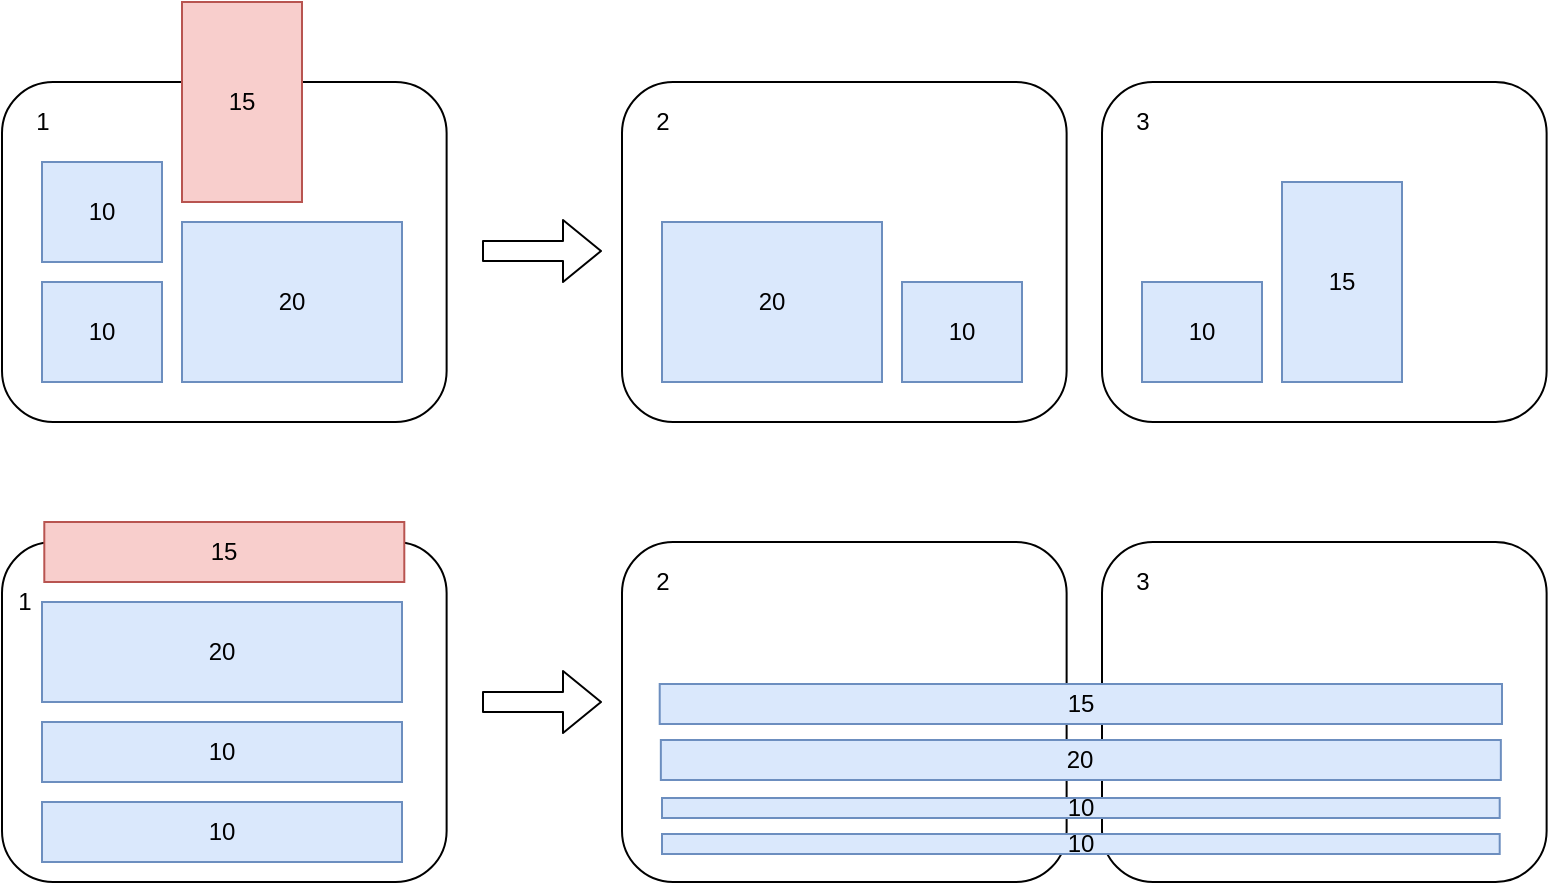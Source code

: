 <mxfile version="14.4.9" type="github">
  <diagram id="VcwXtsxAqvqli3GGBTht" name="Page-1">
    <mxGraphModel dx="1422" dy="804" grid="1" gridSize="10" guides="1" tooltips="1" connect="1" arrows="1" fold="1" page="1" pageScale="1" pageWidth="850" pageHeight="1100" math="0" shadow="0">
      <root>
        <mxCell id="0" />
        <mxCell id="1" parent="0" />
        <mxCell id="AtN4Yc3aaycDDXfkC4gF-1" value="" style="rounded=1;whiteSpace=wrap;html=1;" vertex="1" parent="1">
          <mxGeometry x="50" y="100" width="222.31" height="170" as="geometry" />
        </mxCell>
        <mxCell id="AtN4Yc3aaycDDXfkC4gF-2" value="10" style="rounded=0;whiteSpace=wrap;html=1;direction=south;fillColor=#dae8fc;strokeColor=#6c8ebf;" vertex="1" parent="1">
          <mxGeometry x="70" y="200" width="60" height="50" as="geometry" />
        </mxCell>
        <mxCell id="AtN4Yc3aaycDDXfkC4gF-3" value="10" style="rounded=0;whiteSpace=wrap;html=1;fillColor=#dae8fc;strokeColor=#6c8ebf;" vertex="1" parent="1">
          <mxGeometry x="70" y="140" width="60" height="50" as="geometry" />
        </mxCell>
        <mxCell id="AtN4Yc3aaycDDXfkC4gF-4" value="20" style="rounded=0;whiteSpace=wrap;html=1;direction=south;fillColor=#dae8fc;strokeColor=#6c8ebf;" vertex="1" parent="1">
          <mxGeometry x="140" y="170" width="110" height="80" as="geometry" />
        </mxCell>
        <mxCell id="AtN4Yc3aaycDDXfkC4gF-5" value="15" style="rounded=0;whiteSpace=wrap;html=1;fillColor=#f8cecc;strokeColor=#b85450;" vertex="1" parent="1">
          <mxGeometry x="140" y="60" width="60" height="100" as="geometry" />
        </mxCell>
        <mxCell id="AtN4Yc3aaycDDXfkC4gF-6" value="" style="rounded=1;whiteSpace=wrap;html=1;" vertex="1" parent="1">
          <mxGeometry x="360" y="100" width="222.31" height="170" as="geometry" />
        </mxCell>
        <mxCell id="AtN4Yc3aaycDDXfkC4gF-7" value="10" style="rounded=0;whiteSpace=wrap;html=1;direction=south;fillColor=#dae8fc;strokeColor=#6c8ebf;" vertex="1" parent="1">
          <mxGeometry x="740" y="110" width="60" height="50" as="geometry" />
        </mxCell>
        <mxCell id="AtN4Yc3aaycDDXfkC4gF-8" value="10" style="rounded=0;whiteSpace=wrap;html=1;fillColor=#dae8fc;strokeColor=#6c8ebf;" vertex="1" parent="1">
          <mxGeometry x="500" y="200" width="60" height="50" as="geometry" />
        </mxCell>
        <mxCell id="AtN4Yc3aaycDDXfkC4gF-11" value="" style="rounded=1;whiteSpace=wrap;html=1;" vertex="1" parent="1">
          <mxGeometry x="600" y="100" width="222.31" height="170" as="geometry" />
        </mxCell>
        <mxCell id="AtN4Yc3aaycDDXfkC4gF-14" value="20" style="rounded=0;whiteSpace=wrap;html=1;direction=south;fillColor=#dae8fc;strokeColor=#6c8ebf;" vertex="1" parent="1">
          <mxGeometry x="380" y="170" width="110" height="80" as="geometry" />
        </mxCell>
        <mxCell id="AtN4Yc3aaycDDXfkC4gF-15" value="15" style="rounded=0;whiteSpace=wrap;html=1;fillColor=#dae8fc;strokeColor=#6c8ebf;" vertex="1" parent="1">
          <mxGeometry x="690" y="150" width="60" height="100" as="geometry" />
        </mxCell>
        <mxCell id="AtN4Yc3aaycDDXfkC4gF-16" value="" style="shape=flexArrow;endArrow=classic;html=1;" edge="1" parent="1">
          <mxGeometry width="50" height="50" relative="1" as="geometry">
            <mxPoint x="290" y="184.5" as="sourcePoint" />
            <mxPoint x="350" y="184.5" as="targetPoint" />
          </mxGeometry>
        </mxCell>
        <mxCell id="AtN4Yc3aaycDDXfkC4gF-23" value="10" style="rounded=0;whiteSpace=wrap;html=1;fillColor=#dae8fc;strokeColor=#6c8ebf;" vertex="1" parent="1">
          <mxGeometry x="620" y="200" width="60" height="50" as="geometry" />
        </mxCell>
        <mxCell id="AtN4Yc3aaycDDXfkC4gF-41" value="1" style="text;html=1;align=center;verticalAlign=middle;resizable=0;points=[];autosize=1;" vertex="1" parent="1">
          <mxGeometry x="60" y="110" width="20" height="20" as="geometry" />
        </mxCell>
        <mxCell id="AtN4Yc3aaycDDXfkC4gF-42" value="2" style="text;html=1;align=center;verticalAlign=middle;resizable=0;points=[];autosize=1;" vertex="1" parent="1">
          <mxGeometry x="370" y="110" width="20" height="20" as="geometry" />
        </mxCell>
        <mxCell id="AtN4Yc3aaycDDXfkC4gF-43" value="3" style="text;html=1;align=center;verticalAlign=middle;resizable=0;points=[];autosize=1;" vertex="1" parent="1">
          <mxGeometry x="610" y="110" width="20" height="20" as="geometry" />
        </mxCell>
        <mxCell id="AtN4Yc3aaycDDXfkC4gF-44" value="" style="rounded=1;whiteSpace=wrap;html=1;" vertex="1" parent="1">
          <mxGeometry x="50" y="330" width="222.31" height="170" as="geometry" />
        </mxCell>
        <mxCell id="AtN4Yc3aaycDDXfkC4gF-45" value="" style="rounded=1;whiteSpace=wrap;html=1;" vertex="1" parent="1">
          <mxGeometry x="360" y="330" width="222.31" height="170" as="geometry" />
        </mxCell>
        <mxCell id="AtN4Yc3aaycDDXfkC4gF-46" value="" style="rounded=1;whiteSpace=wrap;html=1;" vertex="1" parent="1">
          <mxGeometry x="600" y="330" width="222.31" height="170" as="geometry" />
        </mxCell>
        <mxCell id="AtN4Yc3aaycDDXfkC4gF-48" value="10" style="rounded=0;whiteSpace=wrap;html=1;fillColor=#dae8fc;strokeColor=#6c8ebf;" vertex="1" parent="1">
          <mxGeometry x="70" y="460" width="180" height="30" as="geometry" />
        </mxCell>
        <mxCell id="AtN4Yc3aaycDDXfkC4gF-49" value="10" style="rounded=0;whiteSpace=wrap;html=1;fillColor=#dae8fc;strokeColor=#6c8ebf;" vertex="1" parent="1">
          <mxGeometry x="70" y="420" width="180" height="30" as="geometry" />
        </mxCell>
        <mxCell id="AtN4Yc3aaycDDXfkC4gF-50" value="20" style="rounded=0;whiteSpace=wrap;html=1;fillColor=#dae8fc;strokeColor=#6c8ebf;" vertex="1" parent="1">
          <mxGeometry x="70" y="360" width="180" height="50" as="geometry" />
        </mxCell>
        <mxCell id="AtN4Yc3aaycDDXfkC4gF-51" value="15" style="rounded=0;whiteSpace=wrap;html=1;fillColor=#f8cecc;strokeColor=#b85450;" vertex="1" parent="1">
          <mxGeometry x="71.15" y="320" width="180" height="30" as="geometry" />
        </mxCell>
        <mxCell id="AtN4Yc3aaycDDXfkC4gF-52" value="" style="shape=flexArrow;endArrow=classic;html=1;" edge="1" parent="1">
          <mxGeometry width="50" height="50" relative="1" as="geometry">
            <mxPoint x="290" y="410" as="sourcePoint" />
            <mxPoint x="350" y="410" as="targetPoint" />
          </mxGeometry>
        </mxCell>
        <mxCell id="AtN4Yc3aaycDDXfkC4gF-53" value="10" style="rounded=0;whiteSpace=wrap;html=1;fillColor=#dae8fc;strokeColor=#6c8ebf;" vertex="1" parent="1">
          <mxGeometry x="380.0" y="476" width="418.85" height="10" as="geometry" />
        </mxCell>
        <mxCell id="AtN4Yc3aaycDDXfkC4gF-54" value="10" style="rounded=0;whiteSpace=wrap;html=1;fillColor=#dae8fc;strokeColor=#6c8ebf;" vertex="1" parent="1">
          <mxGeometry x="380.0" y="458" width="418.85" height="10" as="geometry" />
        </mxCell>
        <mxCell id="AtN4Yc3aaycDDXfkC4gF-55" value="20" style="rounded=0;whiteSpace=wrap;html=1;fillColor=#dae8fc;strokeColor=#6c8ebf;" vertex="1" parent="1">
          <mxGeometry x="379.425" y="429" width="420" height="20" as="geometry" />
        </mxCell>
        <mxCell id="AtN4Yc3aaycDDXfkC4gF-56" value="15" style="rounded=0;whiteSpace=wrap;html=1;fillColor=#dae8fc;strokeColor=#6c8ebf;" vertex="1" parent="1">
          <mxGeometry x="378.85" y="401" width="421.15" height="20" as="geometry" />
        </mxCell>
        <mxCell id="AtN4Yc3aaycDDXfkC4gF-57" value="2" style="text;html=1;align=center;verticalAlign=middle;resizable=0;points=[];autosize=1;" vertex="1" parent="1">
          <mxGeometry x="370" y="340" width="20" height="20" as="geometry" />
        </mxCell>
        <mxCell id="AtN4Yc3aaycDDXfkC4gF-58" value="3" style="text;html=1;align=center;verticalAlign=middle;resizable=0;points=[];autosize=1;" vertex="1" parent="1">
          <mxGeometry x="610" y="340" width="20" height="20" as="geometry" />
        </mxCell>
        <mxCell id="AtN4Yc3aaycDDXfkC4gF-59" value="1" style="text;html=1;align=center;verticalAlign=middle;resizable=0;points=[];autosize=1;" vertex="1" parent="1">
          <mxGeometry x="51.15" y="350" width="20" height="20" as="geometry" />
        </mxCell>
      </root>
    </mxGraphModel>
  </diagram>
</mxfile>
